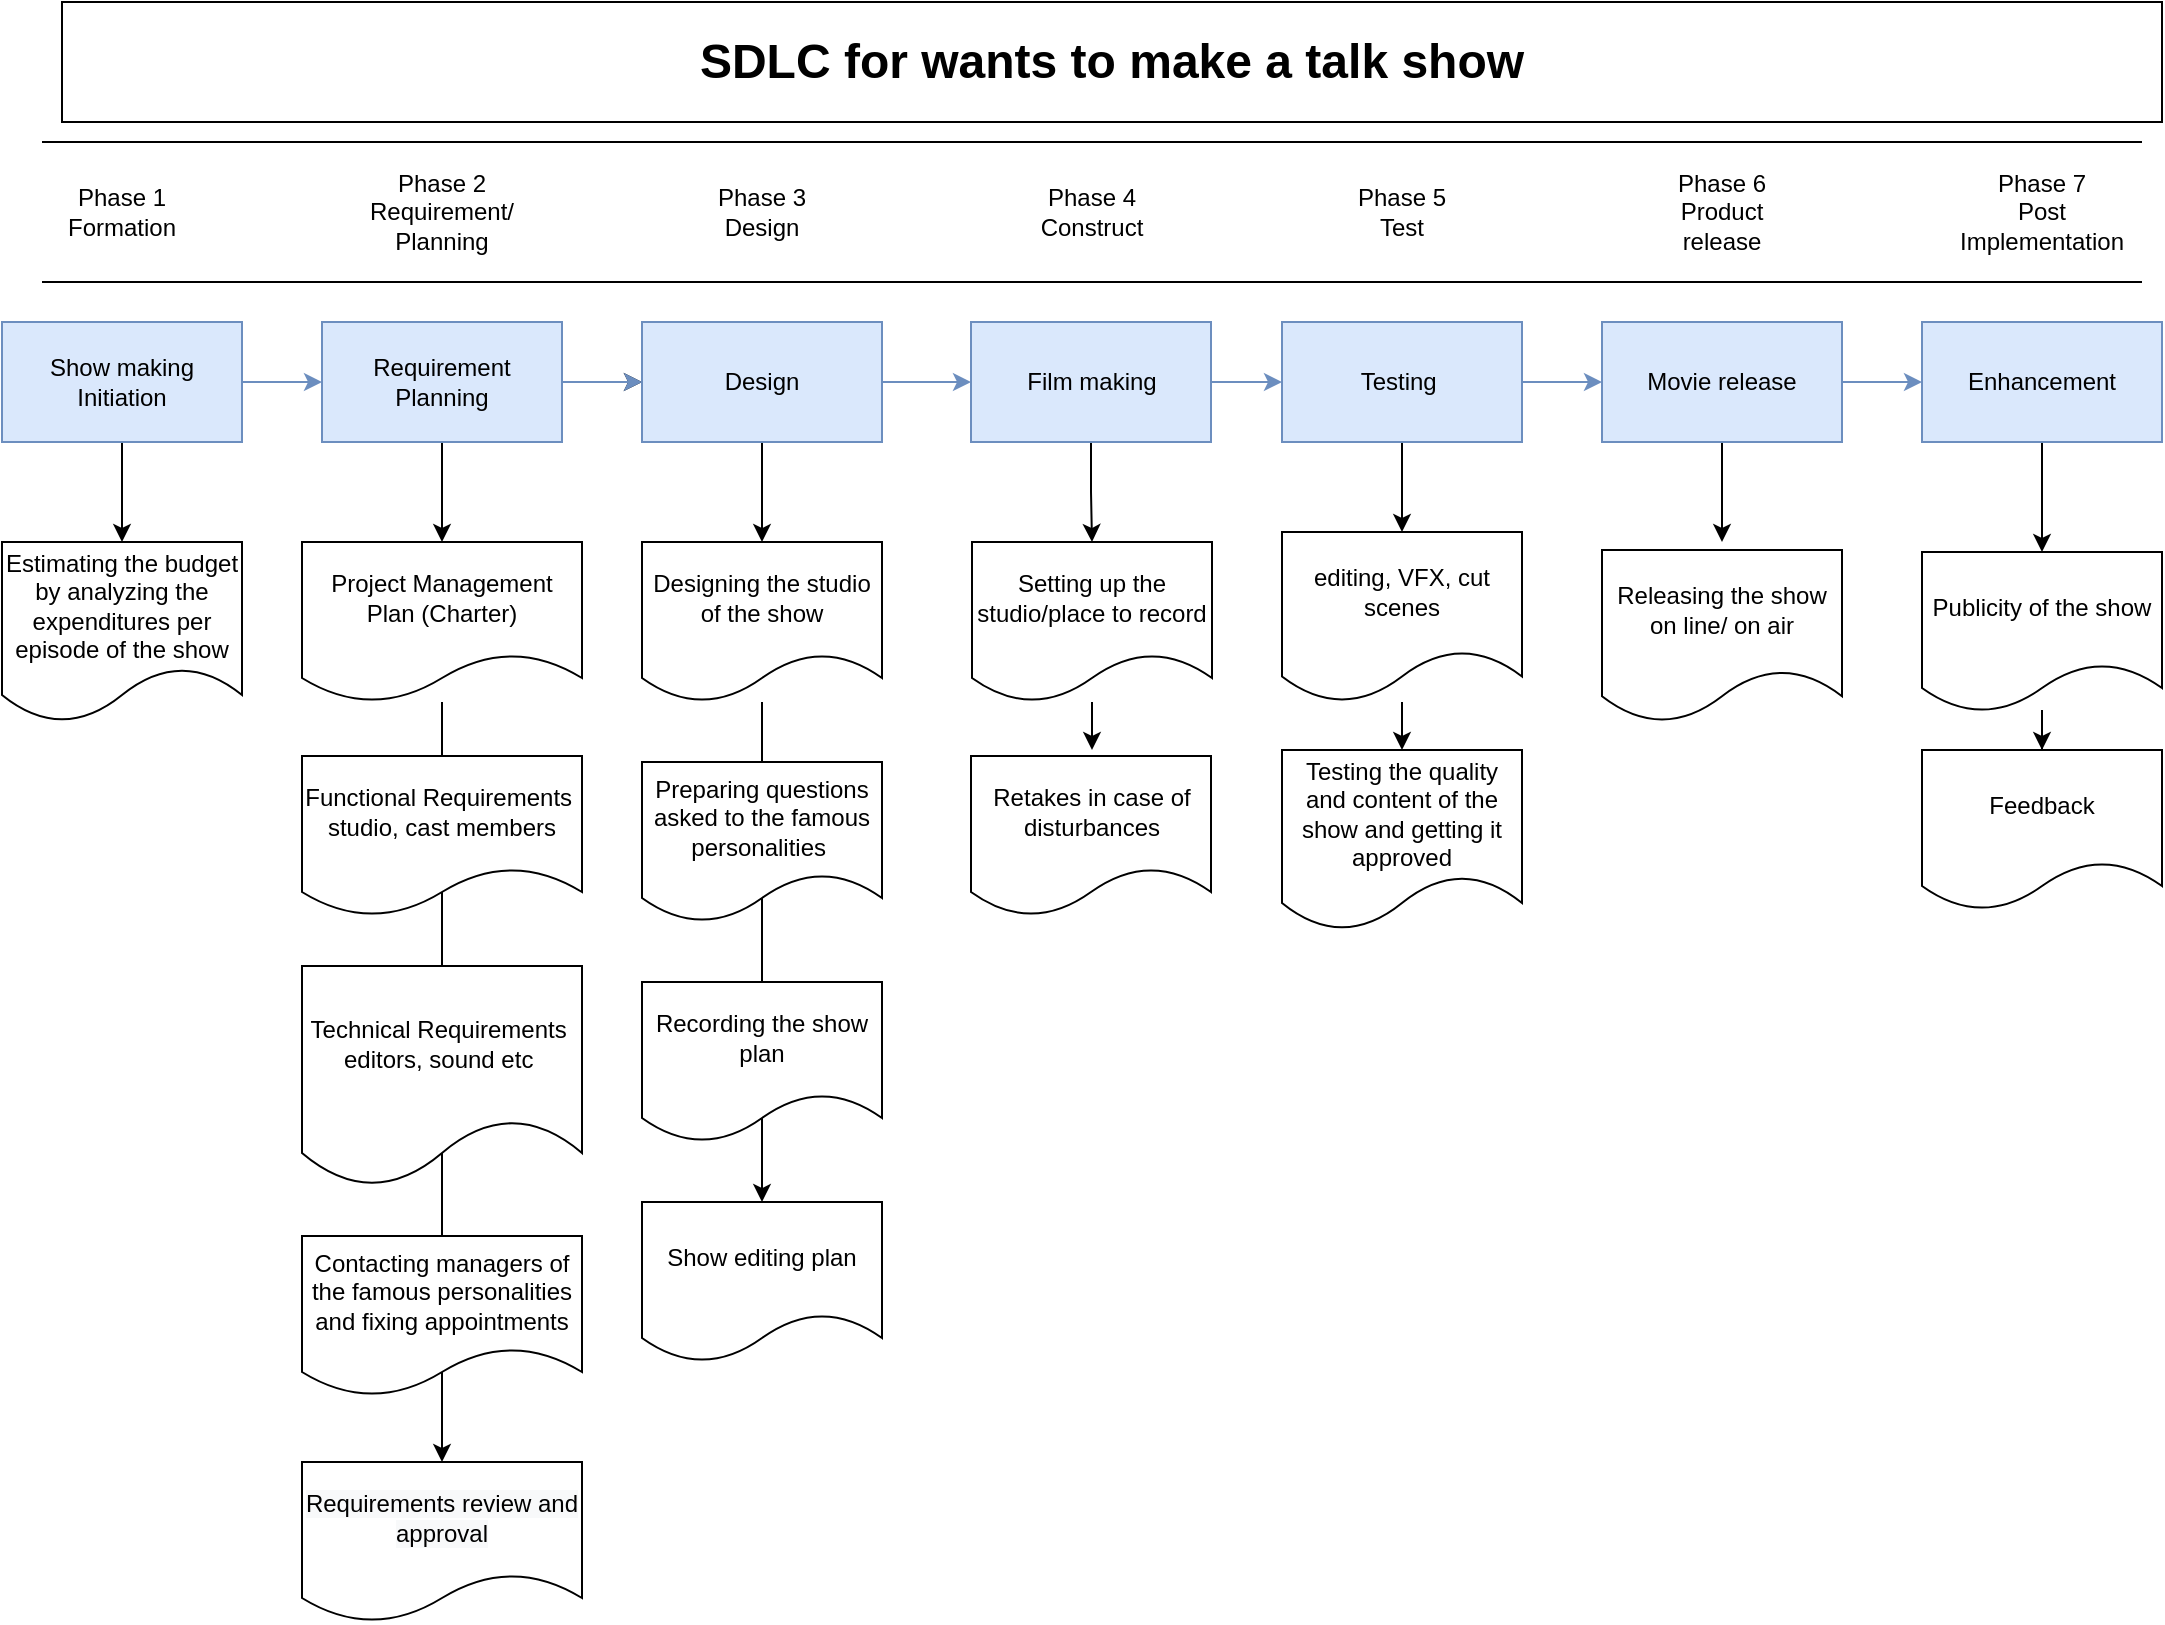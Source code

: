 <mxfile version="17.4.0" type="github">
  <diagram id="zHL9Ux5KVUl5C5yQYTjW" name="Page-1">
    <mxGraphModel dx="1278" dy="589" grid="1" gridSize="10" guides="1" tooltips="1" connect="1" arrows="1" fold="1" page="1" pageScale="1" pageWidth="850" pageHeight="1100" math="0" shadow="0">
      <root>
        <mxCell id="0" />
        <mxCell id="1" parent="0" />
        <mxCell id="7P6gkxn4acNZvpEy9sLz-1" value="" style="edgeStyle=orthogonalEdgeStyle;rounded=0;orthogonalLoop=1;jettySize=auto;html=1;fillColor=#dae8fc;strokeColor=#6c8ebf;fontStyle=0" parent="1" source="7P6gkxn4acNZvpEy9sLz-3" target="7P6gkxn4acNZvpEy9sLz-7" edge="1">
          <mxGeometry relative="1" as="geometry" />
        </mxCell>
        <mxCell id="7P6gkxn4acNZvpEy9sLz-2" value="" style="edgeStyle=orthogonalEdgeStyle;rounded=0;orthogonalLoop=1;jettySize=auto;html=1;fontStyle=0" parent="1" source="7P6gkxn4acNZvpEy9sLz-3" target="7P6gkxn4acNZvpEy9sLz-11" edge="1">
          <mxGeometry relative="1" as="geometry" />
        </mxCell>
        <mxCell id="7P6gkxn4acNZvpEy9sLz-3" value="Show making Initiation" style="rounded=0;whiteSpace=wrap;html=1;fillColor=#dae8fc;strokeColor=#6c8ebf;fontStyle=0" parent="1" vertex="1">
          <mxGeometry x="40" y="200" width="120" height="60" as="geometry" />
        </mxCell>
        <mxCell id="7P6gkxn4acNZvpEy9sLz-4" value="" style="edgeStyle=orthogonalEdgeStyle;rounded=0;orthogonalLoop=1;jettySize=auto;html=1;fontStyle=0" parent="1" source="7P6gkxn4acNZvpEy9sLz-7" target="7P6gkxn4acNZvpEy9sLz-10" edge="1">
          <mxGeometry relative="1" as="geometry" />
        </mxCell>
        <mxCell id="7P6gkxn4acNZvpEy9sLz-6" value="" style="edgeStyle=orthogonalEdgeStyle;rounded=0;orthogonalLoop=1;jettySize=auto;html=1;fillColor=#dae8fc;strokeColor=#6c8ebf;fontStyle=0" parent="1" source="7P6gkxn4acNZvpEy9sLz-7" target="7P6gkxn4acNZvpEy9sLz-10" edge="1">
          <mxGeometry relative="1" as="geometry" />
        </mxCell>
        <mxCell id="J3PdwG1bs-7jWPKw3cHh-7" value="" style="edgeStyle=orthogonalEdgeStyle;rounded=0;orthogonalLoop=1;jettySize=auto;html=1;fontFamily=Helvetica;fontSize=24;fontStyle=0" edge="1" parent="1" source="7P6gkxn4acNZvpEy9sLz-7" target="J3PdwG1bs-7jWPKw3cHh-6">
          <mxGeometry relative="1" as="geometry" />
        </mxCell>
        <mxCell id="7P6gkxn4acNZvpEy9sLz-7" value="Requirement&lt;br&gt;Planning" style="rounded=0;whiteSpace=wrap;html=1;fillColor=#dae8fc;strokeColor=#6c8ebf;fontStyle=0" parent="1" vertex="1">
          <mxGeometry x="200" y="200" width="120" height="60" as="geometry" />
        </mxCell>
        <mxCell id="7P6gkxn4acNZvpEy9sLz-8" value="" style="edgeStyle=orthogonalEdgeStyle;rounded=0;orthogonalLoop=1;jettySize=auto;html=1;fontStyle=0" parent="1" source="7P6gkxn4acNZvpEy9sLz-10" target="7P6gkxn4acNZvpEy9sLz-18" edge="1">
          <mxGeometry relative="1" as="geometry" />
        </mxCell>
        <mxCell id="7P6gkxn4acNZvpEy9sLz-9" value="" style="edgeStyle=orthogonalEdgeStyle;rounded=0;orthogonalLoop=1;jettySize=auto;html=1;fillColor=#dae8fc;strokeColor=#6c8ebf;fontStyle=0" parent="1" source="7P6gkxn4acNZvpEy9sLz-10" target="7P6gkxn4acNZvpEy9sLz-25" edge="1">
          <mxGeometry relative="1" as="geometry" />
        </mxCell>
        <mxCell id="7P6gkxn4acNZvpEy9sLz-10" value="Design" style="rounded=0;whiteSpace=wrap;html=1;fillColor=#dae8fc;strokeColor=#6c8ebf;fontStyle=0" parent="1" vertex="1">
          <mxGeometry x="360" y="200" width="120" height="60" as="geometry" />
        </mxCell>
        <mxCell id="7P6gkxn4acNZvpEy9sLz-11" value="Estimating the budget by analyzing the expenditures per episode of the show" style="shape=document;whiteSpace=wrap;html=1;boundedLbl=1;fontStyle=0" parent="1" vertex="1">
          <mxGeometry x="40" y="310" width="120" height="90" as="geometry" />
        </mxCell>
        <mxCell id="J3PdwG1bs-7jWPKw3cHh-10" style="edgeStyle=orthogonalEdgeStyle;rounded=0;orthogonalLoop=1;jettySize=auto;html=1;entryX=0.5;entryY=0;entryDx=0;entryDy=0;fontFamily=Helvetica;fontSize=24;fontStyle=0" edge="1" parent="1" source="7P6gkxn4acNZvpEy9sLz-18" target="7P6gkxn4acNZvpEy9sLz-35">
          <mxGeometry relative="1" as="geometry" />
        </mxCell>
        <mxCell id="7P6gkxn4acNZvpEy9sLz-18" value="Designing the studio of the show" style="shape=document;whiteSpace=wrap;html=1;boundedLbl=1;rounded=0;fontStyle=0" parent="1" vertex="1">
          <mxGeometry x="360" y="310" width="120" height="80" as="geometry" />
        </mxCell>
        <mxCell id="7P6gkxn4acNZvpEy9sLz-20" value="Preparing questions asked to the famous personalities&amp;nbsp;" style="shape=document;whiteSpace=wrap;html=1;boundedLbl=1;rounded=0;fontStyle=0" parent="1" vertex="1">
          <mxGeometry x="360" y="420" width="120" height="80" as="geometry" />
        </mxCell>
        <mxCell id="7P6gkxn4acNZvpEy9sLz-22" value="Recording the show plan" style="shape=document;whiteSpace=wrap;html=1;boundedLbl=1;rounded=0;fontStyle=0" parent="1" vertex="1">
          <mxGeometry x="360" y="530" width="120" height="80" as="geometry" />
        </mxCell>
        <mxCell id="7P6gkxn4acNZvpEy9sLz-23" value="" style="edgeStyle=orthogonalEdgeStyle;rounded=0;orthogonalLoop=1;jettySize=auto;html=1;fontStyle=0" parent="1" source="7P6gkxn4acNZvpEy9sLz-25" target="7P6gkxn4acNZvpEy9sLz-27" edge="1">
          <mxGeometry relative="1" as="geometry" />
        </mxCell>
        <mxCell id="7P6gkxn4acNZvpEy9sLz-24" value="" style="edgeStyle=orthogonalEdgeStyle;rounded=0;orthogonalLoop=1;jettySize=auto;html=1;fillColor=#dae8fc;strokeColor=#6c8ebf;fontStyle=0" parent="1" source="7P6gkxn4acNZvpEy9sLz-25" target="7P6gkxn4acNZvpEy9sLz-33" edge="1">
          <mxGeometry relative="1" as="geometry" />
        </mxCell>
        <mxCell id="7P6gkxn4acNZvpEy9sLz-25" value="Film making" style="rounded=0;whiteSpace=wrap;html=1;fillColor=#dae8fc;strokeColor=#6c8ebf;fontStyle=0" parent="1" vertex="1">
          <mxGeometry x="524.5" y="200" width="120" height="60" as="geometry" />
        </mxCell>
        <mxCell id="7P6gkxn4acNZvpEy9sLz-26" value="" style="edgeStyle=orthogonalEdgeStyle;rounded=0;orthogonalLoop=1;jettySize=auto;html=1;fontStyle=0" parent="1" source="7P6gkxn4acNZvpEy9sLz-27" edge="1">
          <mxGeometry relative="1" as="geometry">
            <mxPoint x="585" y="414" as="targetPoint" />
          </mxGeometry>
        </mxCell>
        <mxCell id="7P6gkxn4acNZvpEy9sLz-27" value="Setting up the studio/place to record" style="shape=document;whiteSpace=wrap;html=1;boundedLbl=1;rounded=0;fontStyle=0" parent="1" vertex="1">
          <mxGeometry x="525" y="310" width="120" height="80" as="geometry" />
        </mxCell>
        <mxCell id="7P6gkxn4acNZvpEy9sLz-30" value="Retakes in case of disturbances" style="shape=document;whiteSpace=wrap;html=1;boundedLbl=1;rounded=0;fontStyle=0" parent="1" vertex="1">
          <mxGeometry x="524.5" y="417" width="120" height="80" as="geometry" />
        </mxCell>
        <mxCell id="7P6gkxn4acNZvpEy9sLz-32" value="" style="edgeStyle=orthogonalEdgeStyle;rounded=0;orthogonalLoop=1;jettySize=auto;html=1;fillColor=#dae8fc;strokeColor=#6c8ebf;fontStyle=0" parent="1" source="7P6gkxn4acNZvpEy9sLz-33" target="7P6gkxn4acNZvpEy9sLz-38" edge="1">
          <mxGeometry relative="1" as="geometry" />
        </mxCell>
        <mxCell id="J3PdwG1bs-7jWPKw3cHh-12" value="" style="edgeStyle=orthogonalEdgeStyle;rounded=0;orthogonalLoop=1;jettySize=auto;html=1;fontFamily=Helvetica;fontSize=24;fontStyle=0" edge="1" parent="1" source="7P6gkxn4acNZvpEy9sLz-33" target="J3PdwG1bs-7jWPKw3cHh-11">
          <mxGeometry relative="1" as="geometry" />
        </mxCell>
        <mxCell id="7P6gkxn4acNZvpEy9sLz-33" value="Testing&amp;nbsp;" style="rounded=0;whiteSpace=wrap;html=1;fillColor=#dae8fc;strokeColor=#6c8ebf;fontStyle=0" parent="1" vertex="1">
          <mxGeometry x="680" y="200" width="120" height="60" as="geometry" />
        </mxCell>
        <mxCell id="7P6gkxn4acNZvpEy9sLz-34" value="Testing the quality and content of the show and getting it approved" style="shape=document;whiteSpace=wrap;html=1;boundedLbl=1;rounded=0;fontStyle=0" parent="1" vertex="1">
          <mxGeometry x="680" y="414" width="120" height="90" as="geometry" />
        </mxCell>
        <mxCell id="7P6gkxn4acNZvpEy9sLz-35" value="Show editing plan" style="shape=document;whiteSpace=wrap;html=1;boundedLbl=1;rounded=0;fontStyle=0" parent="1" vertex="1">
          <mxGeometry x="360" y="640" width="120" height="80" as="geometry" />
        </mxCell>
        <mxCell id="7P6gkxn4acNZvpEy9sLz-36" value="" style="edgeStyle=orthogonalEdgeStyle;rounded=0;orthogonalLoop=1;jettySize=auto;html=1;fontStyle=0" parent="1" source="7P6gkxn4acNZvpEy9sLz-38" edge="1">
          <mxGeometry relative="1" as="geometry">
            <mxPoint x="900" y="310" as="targetPoint" />
          </mxGeometry>
        </mxCell>
        <mxCell id="7P6gkxn4acNZvpEy9sLz-37" value="" style="edgeStyle=orthogonalEdgeStyle;rounded=0;orthogonalLoop=1;jettySize=auto;html=1;fillColor=#dae8fc;strokeColor=#6c8ebf;fontStyle=0" parent="1" source="7P6gkxn4acNZvpEy9sLz-38" target="7P6gkxn4acNZvpEy9sLz-43" edge="1">
          <mxGeometry relative="1" as="geometry" />
        </mxCell>
        <mxCell id="7P6gkxn4acNZvpEy9sLz-38" value="Movie release" style="whiteSpace=wrap;html=1;rounded=0;fillColor=#dae8fc;strokeColor=#6c8ebf;fontStyle=0" parent="1" vertex="1">
          <mxGeometry x="840" y="200" width="120" height="60" as="geometry" />
        </mxCell>
        <mxCell id="7P6gkxn4acNZvpEy9sLz-41" value="Releasing the show on line/ on air" style="shape=document;whiteSpace=wrap;html=1;boundedLbl=1;rounded=0;fontStyle=0" parent="1" vertex="1">
          <mxGeometry x="840" y="314" width="120" height="86" as="geometry" />
        </mxCell>
        <mxCell id="7P6gkxn4acNZvpEy9sLz-42" value="" style="edgeStyle=orthogonalEdgeStyle;rounded=0;orthogonalLoop=1;jettySize=auto;html=1;fontStyle=0" parent="1" source="7P6gkxn4acNZvpEy9sLz-43" target="7P6gkxn4acNZvpEy9sLz-45" edge="1">
          <mxGeometry relative="1" as="geometry" />
        </mxCell>
        <mxCell id="7P6gkxn4acNZvpEy9sLz-43" value="Enhancement" style="whiteSpace=wrap;html=1;rounded=0;fillColor=#dae8fc;strokeColor=#6c8ebf;fontStyle=0" parent="1" vertex="1">
          <mxGeometry x="1000" y="200" width="120" height="60" as="geometry" />
        </mxCell>
        <mxCell id="7P6gkxn4acNZvpEy9sLz-44" value="" style="edgeStyle=orthogonalEdgeStyle;rounded=0;orthogonalLoop=1;jettySize=auto;html=1;fontStyle=0" parent="1" source="7P6gkxn4acNZvpEy9sLz-45" target="7P6gkxn4acNZvpEy9sLz-46" edge="1">
          <mxGeometry relative="1" as="geometry" />
        </mxCell>
        <mxCell id="7P6gkxn4acNZvpEy9sLz-45" value="Publicity of the show" style="shape=document;whiteSpace=wrap;html=1;boundedLbl=1;rounded=0;fontStyle=0" parent="1" vertex="1">
          <mxGeometry x="1000" y="315" width="120" height="80" as="geometry" />
        </mxCell>
        <mxCell id="7P6gkxn4acNZvpEy9sLz-46" value="Feedback" style="shape=document;whiteSpace=wrap;html=1;boundedLbl=1;rounded=0;fontStyle=0" parent="1" vertex="1">
          <mxGeometry x="1000" y="414" width="120" height="80" as="geometry" />
        </mxCell>
        <mxCell id="7P6gkxn4acNZvpEy9sLz-47" value="Phase 1&lt;br&gt;Formation" style="text;html=1;strokeColor=none;fillColor=none;align=center;verticalAlign=middle;whiteSpace=wrap;rounded=0;fontStyle=0" parent="1" vertex="1">
          <mxGeometry x="70" y="130" width="60" height="30" as="geometry" />
        </mxCell>
        <mxCell id="7P6gkxn4acNZvpEy9sLz-48" value="Phase 2&lt;br&gt;Requirement/ Planning" style="text;html=1;strokeColor=none;fillColor=none;align=center;verticalAlign=middle;whiteSpace=wrap;rounded=0;fontStyle=0" parent="1" vertex="1">
          <mxGeometry x="230" y="130" width="60" height="30" as="geometry" />
        </mxCell>
        <mxCell id="7P6gkxn4acNZvpEy9sLz-49" value="Phase 3&lt;br&gt;Design" style="text;html=1;strokeColor=none;fillColor=none;align=center;verticalAlign=middle;whiteSpace=wrap;rounded=0;fontStyle=0" parent="1" vertex="1">
          <mxGeometry x="390" y="130" width="60" height="30" as="geometry" />
        </mxCell>
        <mxCell id="7P6gkxn4acNZvpEy9sLz-50" value="Phase 4&lt;br&gt;Construct" style="text;html=1;strokeColor=none;fillColor=none;align=center;verticalAlign=middle;whiteSpace=wrap;rounded=0;fontStyle=0" parent="1" vertex="1">
          <mxGeometry x="555" y="130" width="60" height="30" as="geometry" />
        </mxCell>
        <mxCell id="7P6gkxn4acNZvpEy9sLz-51" value="Phase 5&lt;br&gt;Test" style="text;html=1;strokeColor=none;fillColor=none;align=center;verticalAlign=middle;whiteSpace=wrap;rounded=0;fontStyle=0" parent="1" vertex="1">
          <mxGeometry x="710" y="130" width="60" height="30" as="geometry" />
        </mxCell>
        <mxCell id="7P6gkxn4acNZvpEy9sLz-52" value="Phase 6&lt;br&gt;Product release" style="text;html=1;strokeColor=none;fillColor=none;align=center;verticalAlign=middle;whiteSpace=wrap;rounded=0;fontStyle=0" parent="1" vertex="1">
          <mxGeometry x="870" y="130" width="60" height="30" as="geometry" />
        </mxCell>
        <mxCell id="7P6gkxn4acNZvpEy9sLz-53" value="Phase 7&lt;br&gt;Post Implementation" style="text;html=1;strokeColor=none;fillColor=none;align=center;verticalAlign=middle;whiteSpace=wrap;rounded=0;fontStyle=0" parent="1" vertex="1">
          <mxGeometry x="1030" y="130" width="60" height="30" as="geometry" />
        </mxCell>
        <mxCell id="7P6gkxn4acNZvpEy9sLz-54" value="" style="endArrow=none;html=1;rounded=0;fontStyle=0" parent="1" edge="1">
          <mxGeometry width="50" height="50" relative="1" as="geometry">
            <mxPoint x="60" y="110" as="sourcePoint" />
            <mxPoint x="1110" y="110" as="targetPoint" />
          </mxGeometry>
        </mxCell>
        <mxCell id="7P6gkxn4acNZvpEy9sLz-55" value="" style="endArrow=none;html=1;rounded=0;fontStyle=0" parent="1" edge="1">
          <mxGeometry width="50" height="50" relative="1" as="geometry">
            <mxPoint x="60" y="180" as="sourcePoint" />
            <mxPoint x="1110" y="180" as="targetPoint" />
          </mxGeometry>
        </mxCell>
        <mxCell id="J3PdwG1bs-7jWPKw3cHh-8" style="edgeStyle=orthogonalEdgeStyle;rounded=0;orthogonalLoop=1;jettySize=auto;html=1;entryX=0.5;entryY=0;entryDx=0;entryDy=0;fontFamily=Helvetica;fontSize=24;fontStyle=0" edge="1" parent="1" source="J3PdwG1bs-7jWPKw3cHh-6" target="J3PdwG1bs-7jWPKw3cHh-9">
          <mxGeometry relative="1" as="geometry" />
        </mxCell>
        <mxCell id="J3PdwG1bs-7jWPKw3cHh-6" value="&lt;span style=&quot;&quot;&gt;Project Management Plan (Charter)&lt;/span&gt;" style="shape=document;whiteSpace=wrap;html=1;boundedLbl=1;rounded=0;fontStyle=0" vertex="1" parent="1">
          <mxGeometry x="190" y="310" width="140" height="80" as="geometry" />
        </mxCell>
        <mxCell id="7P6gkxn4acNZvpEy9sLz-13" value="&lt;span style=&quot;&quot;&gt;Functional Requirements&amp;nbsp;&lt;/span&gt;&lt;br style=&quot;&quot;&gt;&lt;span style=&quot;&quot;&gt;studio, cast members&lt;/span&gt;" style="shape=document;whiteSpace=wrap;html=1;boundedLbl=1;rounded=0;fontStyle=0" parent="1" vertex="1">
          <mxGeometry x="190" y="417" width="140" height="80" as="geometry" />
        </mxCell>
        <mxCell id="7P6gkxn4acNZvpEy9sLz-15" value="&lt;span style=&quot;&quot;&gt;Technical Requirements&amp;nbsp;&lt;/span&gt;&lt;br style=&quot;&quot;&gt;&lt;span style=&quot;&quot;&gt;editors, sound etc&amp;nbsp;&lt;/span&gt;" style="shape=document;whiteSpace=wrap;html=1;boundedLbl=1;rounded=0;fontStyle=0" parent="1" vertex="1">
          <mxGeometry x="190" y="522" width="140" height="110" as="geometry" />
        </mxCell>
        <mxCell id="J3PdwG1bs-7jWPKw3cHh-9" value="&#xa;&#xa;&lt;span style=&quot;color: rgb(0, 0, 0); font-family: helvetica; font-size: 12px; font-style: normal; letter-spacing: normal; text-align: center; text-indent: 0px; text-transform: none; word-spacing: 0px; background-color: rgb(248, 249, 250); display: inline; float: none;&quot;&gt;Requirements review and approval&lt;/span&gt;&#xa;&#xa;" style="shape=document;whiteSpace=wrap;html=1;boundedLbl=1;rounded=0;fontStyle=0" vertex="1" parent="1">
          <mxGeometry x="190" y="770" width="140" height="80" as="geometry" />
        </mxCell>
        <mxCell id="7P6gkxn4acNZvpEy9sLz-16" value="Contacting managers of the famous personalities and fixing appointments" style="shape=document;whiteSpace=wrap;html=1;boundedLbl=1;rounded=0;fontStyle=0" parent="1" vertex="1">
          <mxGeometry x="190" y="657" width="140" height="80" as="geometry" />
        </mxCell>
        <mxCell id="J3PdwG1bs-7jWPKw3cHh-13" value="" style="edgeStyle=orthogonalEdgeStyle;rounded=0;orthogonalLoop=1;jettySize=auto;html=1;fontFamily=Helvetica;fontSize=24;fontStyle=0" edge="1" parent="1" source="J3PdwG1bs-7jWPKw3cHh-11" target="7P6gkxn4acNZvpEy9sLz-34">
          <mxGeometry relative="1" as="geometry" />
        </mxCell>
        <mxCell id="J3PdwG1bs-7jWPKw3cHh-11" value="&lt;span style=&quot;&quot;&gt;editing, VFX, cut scenes&lt;/span&gt;" style="shape=document;whiteSpace=wrap;html=1;boundedLbl=1;rounded=0;fontStyle=0" vertex="1" parent="1">
          <mxGeometry x="680" y="305" width="120" height="85" as="geometry" />
        </mxCell>
        <mxCell id="J3PdwG1bs-7jWPKw3cHh-14" value="&lt;font style=&quot;font-size: 24px&quot;&gt;&lt;b&gt;SDLC for wants to make a talk show&lt;/b&gt;&lt;/font&gt;" style="whiteSpace=wrap;html=1;fontSize=18;" vertex="1" parent="1">
          <mxGeometry x="70" y="40" width="1050" height="60" as="geometry" />
        </mxCell>
      </root>
    </mxGraphModel>
  </diagram>
</mxfile>
